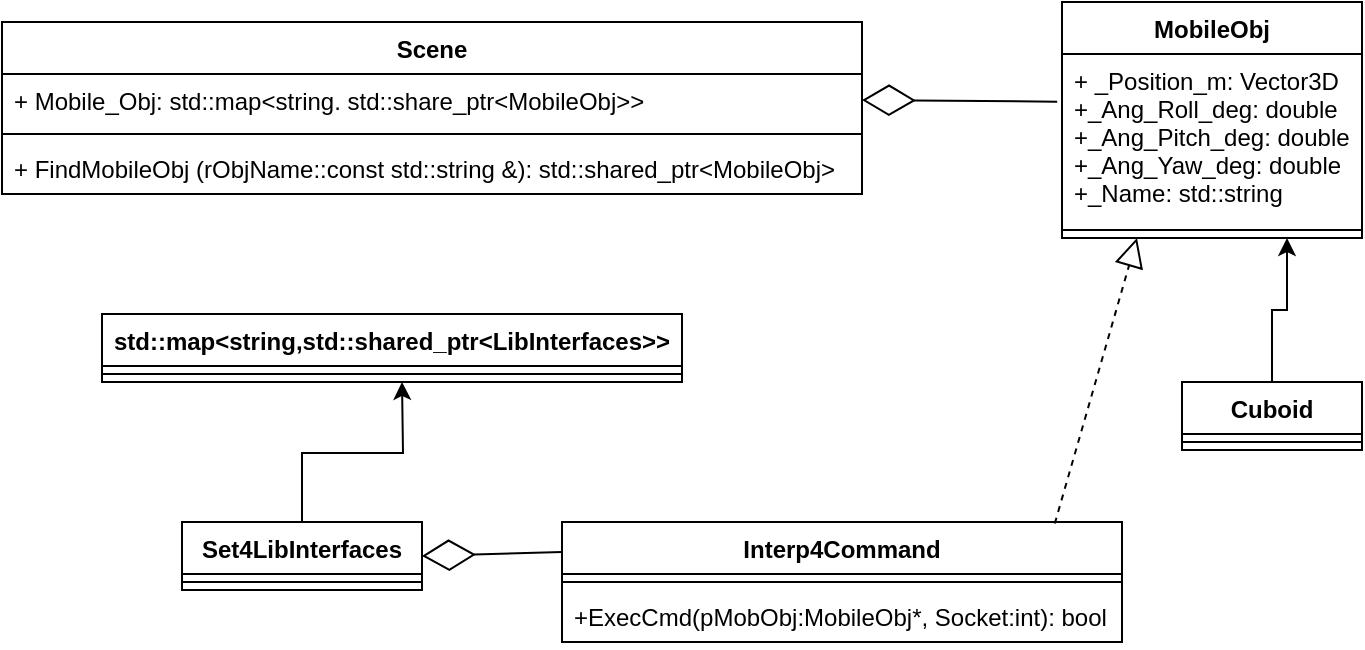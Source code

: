 <mxfile version="15.7.2" type="device"><diagram id="tGy26y1Id8Q4bjEcRSzZ" name="Page-1"><mxGraphModel dx="616" dy="814" grid="1" gridSize="10" guides="1" tooltips="1" connect="1" arrows="1" fold="1" page="1" pageScale="1" pageWidth="827" pageHeight="1169" math="0" shadow="0"><root><mxCell id="0"/><mxCell id="1" parent="0"/><mxCell id="VQ2YWL4gmLbN-n1GgD6B-1" value="Scene" style="swimlane;fontStyle=1;align=center;verticalAlign=top;childLayout=stackLayout;horizontal=1;startSize=26;horizontalStack=0;resizeParent=1;resizeParentMax=0;resizeLast=0;collapsible=1;marginBottom=0;" vertex="1" parent="1"><mxGeometry x="40" y="100" width="430" height="86" as="geometry"/></mxCell><mxCell id="VQ2YWL4gmLbN-n1GgD6B-2" value="+ Mobile_Obj: std::map&lt;string. std::share_ptr&lt;MobileObj&gt;&gt;&#xA;" style="text;strokeColor=none;fillColor=none;align=left;verticalAlign=top;spacingLeft=4;spacingRight=4;overflow=hidden;rotatable=0;points=[[0,0.5],[1,0.5]];portConstraint=eastwest;" vertex="1" parent="VQ2YWL4gmLbN-n1GgD6B-1"><mxGeometry y="26" width="430" height="26" as="geometry"/></mxCell><mxCell id="VQ2YWL4gmLbN-n1GgD6B-3" value="" style="line;strokeWidth=1;fillColor=none;align=left;verticalAlign=middle;spacingTop=-1;spacingLeft=3;spacingRight=3;rotatable=0;labelPosition=right;points=[];portConstraint=eastwest;" vertex="1" parent="VQ2YWL4gmLbN-n1GgD6B-1"><mxGeometry y="52" width="430" height="8" as="geometry"/></mxCell><mxCell id="VQ2YWL4gmLbN-n1GgD6B-4" value="+ FindMobileObj (rObjName::const std::string &amp;): std::shared_ptr&lt;MobileObj&gt;" style="text;strokeColor=none;fillColor=none;align=left;verticalAlign=top;spacingLeft=4;spacingRight=4;overflow=hidden;rotatable=0;points=[[0,0.5],[1,0.5]];portConstraint=eastwest;" vertex="1" parent="VQ2YWL4gmLbN-n1GgD6B-1"><mxGeometry y="60" width="430" height="26" as="geometry"/></mxCell><mxCell id="VQ2YWL4gmLbN-n1GgD6B-5" value="MobileObj" style="swimlane;fontStyle=1;align=center;verticalAlign=top;childLayout=stackLayout;horizontal=1;startSize=26;horizontalStack=0;resizeParent=1;resizeParentMax=0;resizeLast=0;collapsible=1;marginBottom=0;" vertex="1" parent="1"><mxGeometry x="570" y="90" width="150" height="118" as="geometry"/></mxCell><mxCell id="VQ2YWL4gmLbN-n1GgD6B-6" value="+ _Position_m: Vector3D&#xA;+_Ang_Roll_deg: double&#xA;+_Ang_Pitch_deg: double&#xA;+_Ang_Yaw_deg: double&#xA;+_Name: std::string&#xA;&#xA;" style="text;strokeColor=none;fillColor=none;align=left;verticalAlign=top;spacingLeft=4;spacingRight=4;overflow=hidden;rotatable=0;points=[[0,0.5],[1,0.5]];portConstraint=eastwest;" vertex="1" parent="VQ2YWL4gmLbN-n1GgD6B-5"><mxGeometry y="26" width="150" height="84" as="geometry"/></mxCell><mxCell id="VQ2YWL4gmLbN-n1GgD6B-7" value="" style="line;strokeWidth=1;fillColor=none;align=left;verticalAlign=middle;spacingTop=-1;spacingLeft=3;spacingRight=3;rotatable=0;labelPosition=right;points=[];portConstraint=eastwest;" vertex="1" parent="VQ2YWL4gmLbN-n1GgD6B-5"><mxGeometry y="110" width="150" height="8" as="geometry"/></mxCell><mxCell id="VQ2YWL4gmLbN-n1GgD6B-13" value="" style="endArrow=diamondThin;endFill=0;endSize=24;html=1;rounded=0;entryX=1;entryY=0.5;entryDx=0;entryDy=0;exitX=-0.016;exitY=0.284;exitDx=0;exitDy=0;exitPerimeter=0;" edge="1" parent="1" source="VQ2YWL4gmLbN-n1GgD6B-6" target="VQ2YWL4gmLbN-n1GgD6B-2"><mxGeometry width="160" relative="1" as="geometry"><mxPoint x="430" y="330" as="sourcePoint"/><mxPoint x="590" y="330" as="targetPoint"/></mxGeometry></mxCell><mxCell id="VQ2YWL4gmLbN-n1GgD6B-14" value="Interp4Command" style="swimlane;fontStyle=1;align=center;verticalAlign=top;childLayout=stackLayout;horizontal=1;startSize=26;horizontalStack=0;resizeParent=1;resizeParentMax=0;resizeLast=0;collapsible=1;marginBottom=0;" vertex="1" parent="1"><mxGeometry x="320" y="350" width="280" height="60" as="geometry"/></mxCell><mxCell id="VQ2YWL4gmLbN-n1GgD6B-16" value="" style="line;strokeWidth=1;fillColor=none;align=left;verticalAlign=middle;spacingTop=-1;spacingLeft=3;spacingRight=3;rotatable=0;labelPosition=right;points=[];portConstraint=eastwest;" vertex="1" parent="VQ2YWL4gmLbN-n1GgD6B-14"><mxGeometry y="26" width="280" height="8" as="geometry"/></mxCell><mxCell id="VQ2YWL4gmLbN-n1GgD6B-17" value="+ExecCmd(pMobObj:MobileObj*, Socket:int): bool" style="text;strokeColor=none;fillColor=none;align=left;verticalAlign=top;spacingLeft=4;spacingRight=4;overflow=hidden;rotatable=0;points=[[0,0.5],[1,0.5]];portConstraint=eastwest;" vertex="1" parent="VQ2YWL4gmLbN-n1GgD6B-14"><mxGeometry y="34" width="280" height="26" as="geometry"/></mxCell><mxCell id="VQ2YWL4gmLbN-n1GgD6B-19" value="" style="endArrow=block;dashed=1;endFill=0;endSize=12;html=1;rounded=0;exitX=0.88;exitY=0.012;exitDx=0;exitDy=0;exitPerimeter=0;entryX=0.25;entryY=1;entryDx=0;entryDy=0;" edge="1" parent="1" source="VQ2YWL4gmLbN-n1GgD6B-14" target="VQ2YWL4gmLbN-n1GgD6B-5"><mxGeometry width="160" relative="1" as="geometry"><mxPoint x="290" y="300" as="sourcePoint"/><mxPoint x="450" y="300" as="targetPoint"/></mxGeometry></mxCell><mxCell id="VQ2YWL4gmLbN-n1GgD6B-24" style="edgeStyle=orthogonalEdgeStyle;rounded=0;orthogonalLoop=1;jettySize=auto;html=1;exitX=0.5;exitY=0;exitDx=0;exitDy=0;entryX=0.75;entryY=1;entryDx=0;entryDy=0;" edge="1" parent="1" source="VQ2YWL4gmLbN-n1GgD6B-20" target="VQ2YWL4gmLbN-n1GgD6B-5"><mxGeometry relative="1" as="geometry"/></mxCell><mxCell id="VQ2YWL4gmLbN-n1GgD6B-20" value="Cuboid" style="swimlane;fontStyle=1;align=center;verticalAlign=top;childLayout=stackLayout;horizontal=1;startSize=26;horizontalStack=0;resizeParent=1;resizeParentMax=0;resizeLast=0;collapsible=1;marginBottom=0;" vertex="1" parent="1"><mxGeometry x="630" y="280" width="90" height="34" as="geometry"/></mxCell><mxCell id="VQ2YWL4gmLbN-n1GgD6B-22" value="" style="line;strokeWidth=1;fillColor=none;align=left;verticalAlign=middle;spacingTop=-1;spacingLeft=3;spacingRight=3;rotatable=0;labelPosition=right;points=[];portConstraint=eastwest;" vertex="1" parent="VQ2YWL4gmLbN-n1GgD6B-20"><mxGeometry y="26" width="90" height="8" as="geometry"/></mxCell><mxCell id="VQ2YWL4gmLbN-n1GgD6B-30" style="edgeStyle=orthogonalEdgeStyle;rounded=0;orthogonalLoop=1;jettySize=auto;html=1;exitX=0.5;exitY=0;exitDx=0;exitDy=0;" edge="1" parent="1" source="VQ2YWL4gmLbN-n1GgD6B-25"><mxGeometry relative="1" as="geometry"><mxPoint x="240" y="280" as="targetPoint"/></mxGeometry></mxCell><mxCell id="VQ2YWL4gmLbN-n1GgD6B-25" value="Set4LibInterfaces" style="swimlane;fontStyle=1;align=center;verticalAlign=top;childLayout=stackLayout;horizontal=1;startSize=26;horizontalStack=0;resizeParent=1;resizeParentMax=0;resizeLast=0;collapsible=1;marginBottom=0;" vertex="1" parent="1"><mxGeometry x="130" y="350" width="120" height="34" as="geometry"/></mxCell><mxCell id="VQ2YWL4gmLbN-n1GgD6B-26" value="" style="line;strokeWidth=1;fillColor=none;align=left;verticalAlign=middle;spacingTop=-1;spacingLeft=3;spacingRight=3;rotatable=0;labelPosition=right;points=[];portConstraint=eastwest;" vertex="1" parent="VQ2YWL4gmLbN-n1GgD6B-25"><mxGeometry y="26" width="120" height="8" as="geometry"/></mxCell><mxCell id="VQ2YWL4gmLbN-n1GgD6B-27" value="" style="endArrow=diamondThin;endFill=0;endSize=24;html=1;rounded=0;entryX=1;entryY=0.5;entryDx=0;entryDy=0;exitX=0;exitY=0.25;exitDx=0;exitDy=0;" edge="1" parent="1" source="VQ2YWL4gmLbN-n1GgD6B-14" target="VQ2YWL4gmLbN-n1GgD6B-25"><mxGeometry width="160" relative="1" as="geometry"><mxPoint x="337.6" y="410.856" as="sourcePoint"/><mxPoint x="240" y="410" as="targetPoint"/></mxGeometry></mxCell><mxCell id="VQ2YWL4gmLbN-n1GgD6B-28" value="std::map&lt;string,std::shared_ptr&lt;LibInterfaces&gt;&gt;" style="swimlane;fontStyle=1;align=center;verticalAlign=top;childLayout=stackLayout;horizontal=1;startSize=26;horizontalStack=0;resizeParent=1;resizeParentMax=0;resizeLast=0;collapsible=1;marginBottom=0;" vertex="1" parent="1"><mxGeometry x="90" y="246" width="290" height="34" as="geometry"/></mxCell><mxCell id="VQ2YWL4gmLbN-n1GgD6B-29" value="" style="line;strokeWidth=1;fillColor=none;align=left;verticalAlign=middle;spacingTop=-1;spacingLeft=3;spacingRight=3;rotatable=0;labelPosition=right;points=[];portConstraint=eastwest;" vertex="1" parent="VQ2YWL4gmLbN-n1GgD6B-28"><mxGeometry y="26" width="290" height="8" as="geometry"/></mxCell></root></mxGraphModel></diagram></mxfile>
